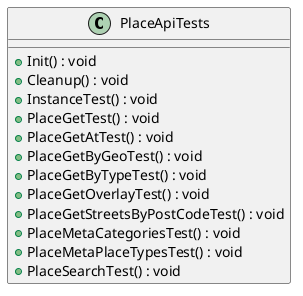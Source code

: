 @startuml
class PlaceApiTests {
    + Init() : void
    + Cleanup() : void
    + InstanceTest() : void
    + PlaceGetTest() : void
    + PlaceGetAtTest() : void
    + PlaceGetByGeoTest() : void
    + PlaceGetByTypeTest() : void
    + PlaceGetOverlayTest() : void
    + PlaceGetStreetsByPostCodeTest() : void
    + PlaceMetaCategoriesTest() : void
    + PlaceMetaPlaceTypesTest() : void
    + PlaceSearchTest() : void
}
@enduml
